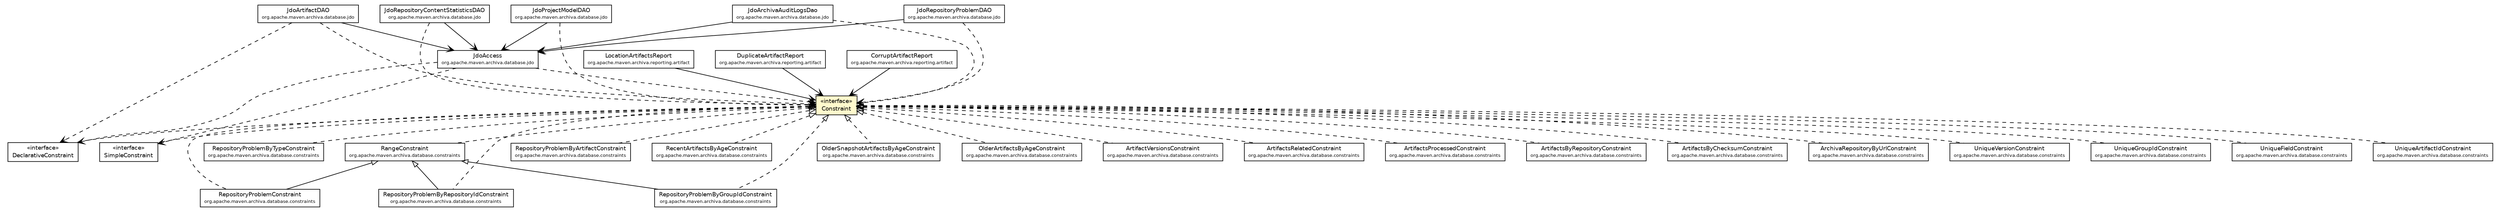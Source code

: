 #!/usr/local/bin/dot
#
# Class diagram 
# Generated by UmlGraph version 4.6 (http://www.spinellis.gr/sw/umlgraph)
#

digraph G {
	edge [fontname="Helvetica",fontsize=10,labelfontname="Helvetica",labelfontsize=10];
	node [fontname="Helvetica",fontsize=10,shape=plaintext];
	// org.apache.maven.archiva.database.SimpleConstraint
	c85201 [label=<<table border="0" cellborder="1" cellspacing="0" cellpadding="2" port="p" href="./SimpleConstraint.html">
		<tr><td><table border="0" cellspacing="0" cellpadding="1">
			<tr><td> &laquo;interface&raquo; </td></tr>
			<tr><td> SimpleConstraint </td></tr>
		</table></td></tr>
		</table>>, fontname="Helvetica", fontcolor="black", fontsize=9.0];
	// org.apache.maven.archiva.database.DeclarativeConstraint
	c85207 [label=<<table border="0" cellborder="1" cellspacing="0" cellpadding="2" port="p" href="./DeclarativeConstraint.html">
		<tr><td><table border="0" cellspacing="0" cellpadding="1">
			<tr><td> &laquo;interface&raquo; </td></tr>
			<tr><td> DeclarativeConstraint </td></tr>
		</table></td></tr>
		</table>>, fontname="Helvetica", fontcolor="black", fontsize=9.0];
	// org.apache.maven.archiva.database.Constraint
	c85208 [label=<<table border="0" cellborder="1" cellspacing="0" cellpadding="2" port="p" bgcolor="lemonChiffon" href="./Constraint.html">
		<tr><td><table border="0" cellspacing="0" cellpadding="1">
			<tr><td> &laquo;interface&raquo; </td></tr>
			<tr><td> Constraint </td></tr>
		</table></td></tr>
		</table>>, fontname="Helvetica", fontcolor="black", fontsize=9.0];
	// org.apache.maven.archiva.database.constraints.UniqueVersionConstraint
	c85217 [label=<<table border="0" cellborder="1" cellspacing="0" cellpadding="2" port="p" href="./constraints/UniqueVersionConstraint.html">
		<tr><td><table border="0" cellspacing="0" cellpadding="1">
			<tr><td> UniqueVersionConstraint </td></tr>
			<tr><td><font point-size="7.0"> org.apache.maven.archiva.database.constraints </font></td></tr>
		</table></td></tr>
		</table>>, fontname="Helvetica", fontcolor="black", fontsize=9.0];
	// org.apache.maven.archiva.database.constraints.UniqueGroupIdConstraint
	c85218 [label=<<table border="0" cellborder="1" cellspacing="0" cellpadding="2" port="p" href="./constraints/UniqueGroupIdConstraint.html">
		<tr><td><table border="0" cellspacing="0" cellpadding="1">
			<tr><td> UniqueGroupIdConstraint </td></tr>
			<tr><td><font point-size="7.0"> org.apache.maven.archiva.database.constraints </font></td></tr>
		</table></td></tr>
		</table>>, fontname="Helvetica", fontcolor="black", fontsize=9.0];
	// org.apache.maven.archiva.database.constraints.UniqueFieldConstraint
	c85219 [label=<<table border="0" cellborder="1" cellspacing="0" cellpadding="2" port="p" href="./constraints/UniqueFieldConstraint.html">
		<tr><td><table border="0" cellspacing="0" cellpadding="1">
			<tr><td> UniqueFieldConstraint </td></tr>
			<tr><td><font point-size="7.0"> org.apache.maven.archiva.database.constraints </font></td></tr>
		</table></td></tr>
		</table>>, fontname="Helvetica", fontcolor="black", fontsize=9.0];
	// org.apache.maven.archiva.database.constraints.UniqueArtifactIdConstraint
	c85220 [label=<<table border="0" cellborder="1" cellspacing="0" cellpadding="2" port="p" href="./constraints/UniqueArtifactIdConstraint.html">
		<tr><td><table border="0" cellspacing="0" cellpadding="1">
			<tr><td> UniqueArtifactIdConstraint </td></tr>
			<tr><td><font point-size="7.0"> org.apache.maven.archiva.database.constraints </font></td></tr>
		</table></td></tr>
		</table>>, fontname="Helvetica", fontcolor="black", fontsize=9.0];
	// org.apache.maven.archiva.database.constraints.RepositoryProblemConstraint
	c85222 [label=<<table border="0" cellborder="1" cellspacing="0" cellpadding="2" port="p" href="./constraints/RepositoryProblemConstraint.html">
		<tr><td><table border="0" cellspacing="0" cellpadding="1">
			<tr><td> RepositoryProblemConstraint </td></tr>
			<tr><td><font point-size="7.0"> org.apache.maven.archiva.database.constraints </font></td></tr>
		</table></td></tr>
		</table>>, fontname="Helvetica", fontcolor="black", fontsize=9.0];
	// org.apache.maven.archiva.database.constraints.RepositoryProblemByTypeConstraint
	c85223 [label=<<table border="0" cellborder="1" cellspacing="0" cellpadding="2" port="p" href="./constraints/RepositoryProblemByTypeConstraint.html">
		<tr><td><table border="0" cellspacing="0" cellpadding="1">
			<tr><td> RepositoryProblemByTypeConstraint </td></tr>
			<tr><td><font point-size="7.0"> org.apache.maven.archiva.database.constraints </font></td></tr>
		</table></td></tr>
		</table>>, fontname="Helvetica", fontcolor="black", fontsize=9.0];
	// org.apache.maven.archiva.database.constraints.RepositoryProblemByRepositoryIdConstraint
	c85224 [label=<<table border="0" cellborder="1" cellspacing="0" cellpadding="2" port="p" href="./constraints/RepositoryProblemByRepositoryIdConstraint.html">
		<tr><td><table border="0" cellspacing="0" cellpadding="1">
			<tr><td> RepositoryProblemByRepositoryIdConstraint </td></tr>
			<tr><td><font point-size="7.0"> org.apache.maven.archiva.database.constraints </font></td></tr>
		</table></td></tr>
		</table>>, fontname="Helvetica", fontcolor="black", fontsize=9.0];
	// org.apache.maven.archiva.database.constraints.RepositoryProblemByGroupIdConstraint
	c85225 [label=<<table border="0" cellborder="1" cellspacing="0" cellpadding="2" port="p" href="./constraints/RepositoryProblemByGroupIdConstraint.html">
		<tr><td><table border="0" cellspacing="0" cellpadding="1">
			<tr><td> RepositoryProblemByGroupIdConstraint </td></tr>
			<tr><td><font point-size="7.0"> org.apache.maven.archiva.database.constraints </font></td></tr>
		</table></td></tr>
		</table>>, fontname="Helvetica", fontcolor="black", fontsize=9.0];
	// org.apache.maven.archiva.database.constraints.RepositoryProblemByArtifactConstraint
	c85226 [label=<<table border="0" cellborder="1" cellspacing="0" cellpadding="2" port="p" href="./constraints/RepositoryProblemByArtifactConstraint.html">
		<tr><td><table border="0" cellspacing="0" cellpadding="1">
			<tr><td> RepositoryProblemByArtifactConstraint </td></tr>
			<tr><td><font point-size="7.0"> org.apache.maven.archiva.database.constraints </font></td></tr>
		</table></td></tr>
		</table>>, fontname="Helvetica", fontcolor="black", fontsize=9.0];
	// org.apache.maven.archiva.database.constraints.RecentArtifactsByAgeConstraint
	c85228 [label=<<table border="0" cellborder="1" cellspacing="0" cellpadding="2" port="p" href="./constraints/RecentArtifactsByAgeConstraint.html">
		<tr><td><table border="0" cellspacing="0" cellpadding="1">
			<tr><td> RecentArtifactsByAgeConstraint </td></tr>
			<tr><td><font point-size="7.0"> org.apache.maven.archiva.database.constraints </font></td></tr>
		</table></td></tr>
		</table>>, fontname="Helvetica", fontcolor="black", fontsize=9.0];
	// org.apache.maven.archiva.database.constraints.RangeConstraint
	c85229 [label=<<table border="0" cellborder="1" cellspacing="0" cellpadding="2" port="p" href="./constraints/RangeConstraint.html">
		<tr><td><table border="0" cellspacing="0" cellpadding="1">
			<tr><td> RangeConstraint </td></tr>
			<tr><td><font point-size="7.0"> org.apache.maven.archiva.database.constraints </font></td></tr>
		</table></td></tr>
		</table>>, fontname="Helvetica", fontcolor="black", fontsize=9.0];
	// org.apache.maven.archiva.database.constraints.OlderSnapshotArtifactsByAgeConstraint
	c85231 [label=<<table border="0" cellborder="1" cellspacing="0" cellpadding="2" port="p" href="./constraints/OlderSnapshotArtifactsByAgeConstraint.html">
		<tr><td><table border="0" cellspacing="0" cellpadding="1">
			<tr><td> OlderSnapshotArtifactsByAgeConstraint </td></tr>
			<tr><td><font point-size="7.0"> org.apache.maven.archiva.database.constraints </font></td></tr>
		</table></td></tr>
		</table>>, fontname="Helvetica", fontcolor="black", fontsize=9.0];
	// org.apache.maven.archiva.database.constraints.OlderArtifactsByAgeConstraint
	c85232 [label=<<table border="0" cellborder="1" cellspacing="0" cellpadding="2" port="p" href="./constraints/OlderArtifactsByAgeConstraint.html">
		<tr><td><table border="0" cellspacing="0" cellpadding="1">
			<tr><td> OlderArtifactsByAgeConstraint </td></tr>
			<tr><td><font point-size="7.0"> org.apache.maven.archiva.database.constraints </font></td></tr>
		</table></td></tr>
		</table>>, fontname="Helvetica", fontcolor="black", fontsize=9.0];
	// org.apache.maven.archiva.database.constraints.ArtifactVersionsConstraint
	c85235 [label=<<table border="0" cellborder="1" cellspacing="0" cellpadding="2" port="p" href="./constraints/ArtifactVersionsConstraint.html">
		<tr><td><table border="0" cellspacing="0" cellpadding="1">
			<tr><td> ArtifactVersionsConstraint </td></tr>
			<tr><td><font point-size="7.0"> org.apache.maven.archiva.database.constraints </font></td></tr>
		</table></td></tr>
		</table>>, fontname="Helvetica", fontcolor="black", fontsize=9.0];
	// org.apache.maven.archiva.database.constraints.ArtifactsRelatedConstraint
	c85236 [label=<<table border="0" cellborder="1" cellspacing="0" cellpadding="2" port="p" href="./constraints/ArtifactsRelatedConstraint.html">
		<tr><td><table border="0" cellspacing="0" cellpadding="1">
			<tr><td> ArtifactsRelatedConstraint </td></tr>
			<tr><td><font point-size="7.0"> org.apache.maven.archiva.database.constraints </font></td></tr>
		</table></td></tr>
		</table>>, fontname="Helvetica", fontcolor="black", fontsize=9.0];
	// org.apache.maven.archiva.database.constraints.ArtifactsProcessedConstraint
	c85237 [label=<<table border="0" cellborder="1" cellspacing="0" cellpadding="2" port="p" href="./constraints/ArtifactsProcessedConstraint.html">
		<tr><td><table border="0" cellspacing="0" cellpadding="1">
			<tr><td> ArtifactsProcessedConstraint </td></tr>
			<tr><td><font point-size="7.0"> org.apache.maven.archiva.database.constraints </font></td></tr>
		</table></td></tr>
		</table>>, fontname="Helvetica", fontcolor="black", fontsize=9.0];
	// org.apache.maven.archiva.database.constraints.ArtifactsByRepositoryConstraint
	c85238 [label=<<table border="0" cellborder="1" cellspacing="0" cellpadding="2" port="p" href="./constraints/ArtifactsByRepositoryConstraint.html">
		<tr><td><table border="0" cellspacing="0" cellpadding="1">
			<tr><td> ArtifactsByRepositoryConstraint </td></tr>
			<tr><td><font point-size="7.0"> org.apache.maven.archiva.database.constraints </font></td></tr>
		</table></td></tr>
		</table>>, fontname="Helvetica", fontcolor="black", fontsize=9.0];
	// org.apache.maven.archiva.database.constraints.ArtifactsByChecksumConstraint
	c85239 [label=<<table border="0" cellborder="1" cellspacing="0" cellpadding="2" port="p" href="./constraints/ArtifactsByChecksumConstraint.html">
		<tr><td><table border="0" cellspacing="0" cellpadding="1">
			<tr><td> ArtifactsByChecksumConstraint </td></tr>
			<tr><td><font point-size="7.0"> org.apache.maven.archiva.database.constraints </font></td></tr>
		</table></td></tr>
		</table>>, fontname="Helvetica", fontcolor="black", fontsize=9.0];
	// org.apache.maven.archiva.database.constraints.ArchivaRepositoryByUrlConstraint
	c85240 [label=<<table border="0" cellborder="1" cellspacing="0" cellpadding="2" port="p" href="./constraints/ArchivaRepositoryByUrlConstraint.html">
		<tr><td><table border="0" cellspacing="0" cellpadding="1">
			<tr><td> ArchivaRepositoryByUrlConstraint </td></tr>
			<tr><td><font point-size="7.0"> org.apache.maven.archiva.database.constraints </font></td></tr>
		</table></td></tr>
		</table>>, fontname="Helvetica", fontcolor="black", fontsize=9.0];
	// org.apache.maven.archiva.database.jdo.JdoRepositoryProblemDAO
	c85244 [label=<<table border="0" cellborder="1" cellspacing="0" cellpadding="2" port="p" href="./jdo/JdoRepositoryProblemDAO.html">
		<tr><td><table border="0" cellspacing="0" cellpadding="1">
			<tr><td> JdoRepositoryProblemDAO </td></tr>
			<tr><td><font point-size="7.0"> org.apache.maven.archiva.database.jdo </font></td></tr>
		</table></td></tr>
		</table>>, fontname="Helvetica", fontcolor="black", fontsize=9.0];
	// org.apache.maven.archiva.database.jdo.JdoRepositoryContentStatisticsDAO
	c85245 [label=<<table border="0" cellborder="1" cellspacing="0" cellpadding="2" port="p" href="./jdo/JdoRepositoryContentStatisticsDAO.html">
		<tr><td><table border="0" cellspacing="0" cellpadding="1">
			<tr><td> JdoRepositoryContentStatisticsDAO </td></tr>
			<tr><td><font point-size="7.0"> org.apache.maven.archiva.database.jdo </font></td></tr>
		</table></td></tr>
		</table>>, fontname="Helvetica", fontcolor="black", fontsize=9.0];
	// org.apache.maven.archiva.database.jdo.JdoProjectModelDAO
	c85246 [label=<<table border="0" cellborder="1" cellspacing="0" cellpadding="2" port="p" href="./jdo/JdoProjectModelDAO.html">
		<tr><td><table border="0" cellspacing="0" cellpadding="1">
			<tr><td> JdoProjectModelDAO </td></tr>
			<tr><td><font point-size="7.0"> org.apache.maven.archiva.database.jdo </font></td></tr>
		</table></td></tr>
		</table>>, fontname="Helvetica", fontcolor="black", fontsize=9.0];
	// org.apache.maven.archiva.database.jdo.JdoArtifactDAO
	c85247 [label=<<table border="0" cellborder="1" cellspacing="0" cellpadding="2" port="p" href="./jdo/JdoArtifactDAO.html">
		<tr><td><table border="0" cellspacing="0" cellpadding="1">
			<tr><td> JdoArtifactDAO </td></tr>
			<tr><td><font point-size="7.0"> org.apache.maven.archiva.database.jdo </font></td></tr>
		</table></td></tr>
		</table>>, fontname="Helvetica", fontcolor="black", fontsize=9.0];
	// org.apache.maven.archiva.database.jdo.JdoArchivaAuditLogsDao
	c85249 [label=<<table border="0" cellborder="1" cellspacing="0" cellpadding="2" port="p" href="./jdo/JdoArchivaAuditLogsDao.html">
		<tr><td><table border="0" cellspacing="0" cellpadding="1">
			<tr><td> JdoArchivaAuditLogsDao </td></tr>
			<tr><td><font point-size="7.0"> org.apache.maven.archiva.database.jdo </font></td></tr>
		</table></td></tr>
		</table>>, fontname="Helvetica", fontcolor="black", fontsize=9.0];
	// org.apache.maven.archiva.database.jdo.JdoAccess
	c85250 [label=<<table border="0" cellborder="1" cellspacing="0" cellpadding="2" port="p" href="./jdo/JdoAccess.html">
		<tr><td><table border="0" cellspacing="0" cellpadding="1">
			<tr><td> JdoAccess </td></tr>
			<tr><td><font point-size="7.0"> org.apache.maven.archiva.database.jdo </font></td></tr>
		</table></td></tr>
		</table>>, fontname="Helvetica", fontcolor="black", fontsize=9.0];
	// org.apache.maven.archiva.reporting.artifact.LocationArtifactsReport
	c85271 [label=<<table border="0" cellborder="1" cellspacing="0" cellpadding="2" port="p" href="../reporting/artifact/LocationArtifactsReport.html">
		<tr><td><table border="0" cellspacing="0" cellpadding="1">
			<tr><td> LocationArtifactsReport </td></tr>
			<tr><td><font point-size="7.0"> org.apache.maven.archiva.reporting.artifact </font></td></tr>
		</table></td></tr>
		</table>>, fontname="Helvetica", fontcolor="black", fontsize=9.0];
	// org.apache.maven.archiva.reporting.artifact.DuplicateArtifactReport
	c85274 [label=<<table border="0" cellborder="1" cellspacing="0" cellpadding="2" port="p" href="../reporting/artifact/DuplicateArtifactReport.html">
		<tr><td><table border="0" cellspacing="0" cellpadding="1">
			<tr><td> DuplicateArtifactReport </td></tr>
			<tr><td><font point-size="7.0"> org.apache.maven.archiva.reporting.artifact </font></td></tr>
		</table></td></tr>
		</table>>, fontname="Helvetica", fontcolor="black", fontsize=9.0];
	// org.apache.maven.archiva.reporting.artifact.CorruptArtifactReport
	c85275 [label=<<table border="0" cellborder="1" cellspacing="0" cellpadding="2" port="p" href="../reporting/artifact/CorruptArtifactReport.html">
		<tr><td><table border="0" cellspacing="0" cellpadding="1">
			<tr><td> CorruptArtifactReport </td></tr>
			<tr><td><font point-size="7.0"> org.apache.maven.archiva.reporting.artifact </font></td></tr>
		</table></td></tr>
		</table>>, fontname="Helvetica", fontcolor="black", fontsize=9.0];
	//org.apache.maven.archiva.database.SimpleConstraint implements org.apache.maven.archiva.database.Constraint
	c85208:p -> c85201:p [dir=back,arrowtail=empty,style=dashed];
	//org.apache.maven.archiva.database.DeclarativeConstraint implements org.apache.maven.archiva.database.Constraint
	c85208:p -> c85207:p [dir=back,arrowtail=empty,style=dashed];
	//org.apache.maven.archiva.database.constraints.UniqueVersionConstraint implements org.apache.maven.archiva.database.Constraint
	c85208:p -> c85217:p [dir=back,arrowtail=empty,style=dashed];
	//org.apache.maven.archiva.database.constraints.UniqueGroupIdConstraint implements org.apache.maven.archiva.database.Constraint
	c85208:p -> c85218:p [dir=back,arrowtail=empty,style=dashed];
	//org.apache.maven.archiva.database.constraints.UniqueFieldConstraint implements org.apache.maven.archiva.database.Constraint
	c85208:p -> c85219:p [dir=back,arrowtail=empty,style=dashed];
	//org.apache.maven.archiva.database.constraints.UniqueArtifactIdConstraint implements org.apache.maven.archiva.database.Constraint
	c85208:p -> c85220:p [dir=back,arrowtail=empty,style=dashed];
	//org.apache.maven.archiva.database.constraints.RepositoryProblemConstraint extends org.apache.maven.archiva.database.constraints.RangeConstraint
	c85229:p -> c85222:p [dir=back,arrowtail=empty];
	//org.apache.maven.archiva.database.constraints.RepositoryProblemConstraint implements org.apache.maven.archiva.database.Constraint
	c85208:p -> c85222:p [dir=back,arrowtail=empty,style=dashed];
	//org.apache.maven.archiva.database.constraints.RepositoryProblemByTypeConstraint implements org.apache.maven.archiva.database.Constraint
	c85208:p -> c85223:p [dir=back,arrowtail=empty,style=dashed];
	//org.apache.maven.archiva.database.constraints.RepositoryProblemByRepositoryIdConstraint extends org.apache.maven.archiva.database.constraints.RangeConstraint
	c85229:p -> c85224:p [dir=back,arrowtail=empty];
	//org.apache.maven.archiva.database.constraints.RepositoryProblemByRepositoryIdConstraint implements org.apache.maven.archiva.database.Constraint
	c85208:p -> c85224:p [dir=back,arrowtail=empty,style=dashed];
	//org.apache.maven.archiva.database.constraints.RepositoryProblemByGroupIdConstraint extends org.apache.maven.archiva.database.constraints.RangeConstraint
	c85229:p -> c85225:p [dir=back,arrowtail=empty];
	//org.apache.maven.archiva.database.constraints.RepositoryProblemByGroupIdConstraint implements org.apache.maven.archiva.database.Constraint
	c85208:p -> c85225:p [dir=back,arrowtail=empty,style=dashed];
	//org.apache.maven.archiva.database.constraints.RepositoryProblemByArtifactConstraint implements org.apache.maven.archiva.database.Constraint
	c85208:p -> c85226:p [dir=back,arrowtail=empty,style=dashed];
	//org.apache.maven.archiva.database.constraints.RecentArtifactsByAgeConstraint implements org.apache.maven.archiva.database.Constraint
	c85208:p -> c85228:p [dir=back,arrowtail=empty,style=dashed];
	//org.apache.maven.archiva.database.constraints.RangeConstraint implements org.apache.maven.archiva.database.Constraint
	c85208:p -> c85229:p [dir=back,arrowtail=empty,style=dashed];
	//org.apache.maven.archiva.database.constraints.OlderSnapshotArtifactsByAgeConstraint implements org.apache.maven.archiva.database.Constraint
	c85208:p -> c85231:p [dir=back,arrowtail=empty,style=dashed];
	//org.apache.maven.archiva.database.constraints.OlderArtifactsByAgeConstraint implements org.apache.maven.archiva.database.Constraint
	c85208:p -> c85232:p [dir=back,arrowtail=empty,style=dashed];
	//org.apache.maven.archiva.database.constraints.ArtifactVersionsConstraint implements org.apache.maven.archiva.database.Constraint
	c85208:p -> c85235:p [dir=back,arrowtail=empty,style=dashed];
	//org.apache.maven.archiva.database.constraints.ArtifactsRelatedConstraint implements org.apache.maven.archiva.database.Constraint
	c85208:p -> c85236:p [dir=back,arrowtail=empty,style=dashed];
	//org.apache.maven.archiva.database.constraints.ArtifactsProcessedConstraint implements org.apache.maven.archiva.database.Constraint
	c85208:p -> c85237:p [dir=back,arrowtail=empty,style=dashed];
	//org.apache.maven.archiva.database.constraints.ArtifactsByRepositoryConstraint implements org.apache.maven.archiva.database.Constraint
	c85208:p -> c85238:p [dir=back,arrowtail=empty,style=dashed];
	//org.apache.maven.archiva.database.constraints.ArtifactsByChecksumConstraint implements org.apache.maven.archiva.database.Constraint
	c85208:p -> c85239:p [dir=back,arrowtail=empty,style=dashed];
	//org.apache.maven.archiva.database.constraints.ArchivaRepositoryByUrlConstraint implements org.apache.maven.archiva.database.Constraint
	c85208:p -> c85240:p [dir=back,arrowtail=empty,style=dashed];
	// org.apache.maven.archiva.database.jdo.JdoRepositoryProblemDAO NAVASSOC org.apache.maven.archiva.database.jdo.JdoAccess
	c85244:p -> c85250:p [taillabel="", label="", headlabel="", fontname="Helvetica", fontcolor="black", fontsize=10.0, color="black", arrowhead=open];
	// org.apache.maven.archiva.database.jdo.JdoRepositoryContentStatisticsDAO NAVASSOC org.apache.maven.archiva.database.jdo.JdoAccess
	c85245:p -> c85250:p [taillabel="", label="", headlabel="", fontname="Helvetica", fontcolor="black", fontsize=10.0, color="black", arrowhead=open];
	// org.apache.maven.archiva.database.jdo.JdoProjectModelDAO NAVASSOC org.apache.maven.archiva.database.jdo.JdoAccess
	c85246:p -> c85250:p [taillabel="", label="", headlabel="", fontname="Helvetica", fontcolor="black", fontsize=10.0, color="black", arrowhead=open];
	// org.apache.maven.archiva.database.jdo.JdoArtifactDAO NAVASSOC org.apache.maven.archiva.database.jdo.JdoAccess
	c85247:p -> c85250:p [taillabel="", label="", headlabel="", fontname="Helvetica", fontcolor="black", fontsize=10.0, color="black", arrowhead=open];
	// org.apache.maven.archiva.database.jdo.JdoArchivaAuditLogsDao NAVASSOC org.apache.maven.archiva.database.jdo.JdoAccess
	c85249:p -> c85250:p [taillabel="", label="", headlabel="", fontname="Helvetica", fontcolor="black", fontsize=10.0, color="black", arrowhead=open];
	// org.apache.maven.archiva.reporting.artifact.LocationArtifactsReport NAVASSOC org.apache.maven.archiva.database.Constraint
	c85271:p -> c85208:p [taillabel="", label="", headlabel="", fontname="Helvetica", fontcolor="black", fontsize=10.0, color="black", arrowhead=open];
	// org.apache.maven.archiva.reporting.artifact.DuplicateArtifactReport NAVASSOC org.apache.maven.archiva.database.Constraint
	c85274:p -> c85208:p [taillabel="", label="", headlabel="", fontname="Helvetica", fontcolor="black", fontsize=10.0, color="black", arrowhead=open];
	// org.apache.maven.archiva.reporting.artifact.CorruptArtifactReport NAVASSOC org.apache.maven.archiva.database.Constraint
	c85275:p -> c85208:p [taillabel="", label="", headlabel="", fontname="Helvetica", fontcolor="black", fontsize=10.0, color="black", arrowhead=open];
	// org.apache.maven.archiva.database.jdo.JdoRepositoryProblemDAO DEPEND org.apache.maven.archiva.database.Constraint
	c85244:p -> c85208:p [taillabel="", label="", headlabel="", fontname="Helvetica", fontcolor="black", fontsize=10.0, color="black", arrowhead=open, style=dashed];
	// org.apache.maven.archiva.database.jdo.JdoRepositoryContentStatisticsDAO DEPEND org.apache.maven.archiva.database.Constraint
	c85245:p -> c85208:p [taillabel="", label="", headlabel="", fontname="Helvetica", fontcolor="black", fontsize=10.0, color="black", arrowhead=open, style=dashed];
	// org.apache.maven.archiva.database.jdo.JdoProjectModelDAO DEPEND org.apache.maven.archiva.database.Constraint
	c85246:p -> c85208:p [taillabel="", label="", headlabel="", fontname="Helvetica", fontcolor="black", fontsize=10.0, color="black", arrowhead=open, style=dashed];
	// org.apache.maven.archiva.database.jdo.JdoArtifactDAO DEPEND org.apache.maven.archiva.database.Constraint
	c85247:p -> c85208:p [taillabel="", label="", headlabel="", fontname="Helvetica", fontcolor="black", fontsize=10.0, color="black", arrowhead=open, style=dashed];
	// org.apache.maven.archiva.database.jdo.JdoArtifactDAO DEPEND org.apache.maven.archiva.database.DeclarativeConstraint
	c85247:p -> c85207:p [taillabel="", label="", headlabel="", fontname="Helvetica", fontcolor="black", fontsize=10.0, color="black", arrowhead=open, style=dashed];
	// org.apache.maven.archiva.database.jdo.JdoArchivaAuditLogsDao DEPEND org.apache.maven.archiva.database.Constraint
	c85249:p -> c85208:p [taillabel="", label="", headlabel="", fontname="Helvetica", fontcolor="black", fontsize=10.0, color="black", arrowhead=open, style=dashed];
	// org.apache.maven.archiva.database.jdo.JdoAccess DEPEND org.apache.maven.archiva.database.SimpleConstraint
	c85250:p -> c85201:p [taillabel="", label="", headlabel="", fontname="Helvetica", fontcolor="black", fontsize=10.0, color="black", arrowhead=open, style=dashed];
	// org.apache.maven.archiva.database.jdo.JdoAccess DEPEND org.apache.maven.archiva.database.DeclarativeConstraint
	c85250:p -> c85207:p [taillabel="", label="", headlabel="", fontname="Helvetica", fontcolor="black", fontsize=10.0, color="black", arrowhead=open, style=dashed];
	// org.apache.maven.archiva.database.jdo.JdoAccess DEPEND org.apache.maven.archiva.database.Constraint
	c85250:p -> c85208:p [taillabel="", label="", headlabel="", fontname="Helvetica", fontcolor="black", fontsize=10.0, color="black", arrowhead=open, style=dashed];
}

